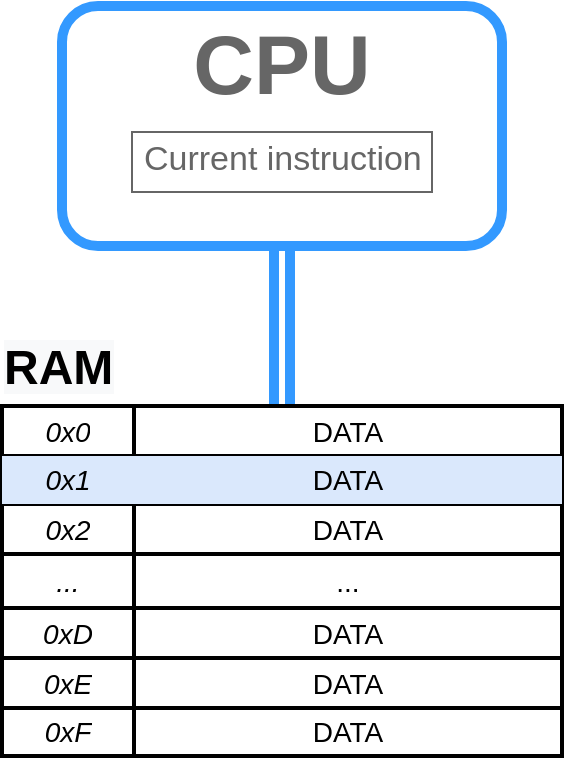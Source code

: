 <mxfile version="16.4.5" type="device"><diagram id="piDafpqhtRUU5qUU-vj8" name="Page-1"><mxGraphModel dx="1422" dy="762" grid="1" gridSize="10" guides="1" tooltips="1" connect="1" arrows="1" fold="1" page="1" pageScale="1" pageWidth="827" pageHeight="1169" math="0" shadow="0"><root><mxCell id="0"/><mxCell id="1" parent="0"/><mxCell id="JVOF7DBvnK_IMMGVgN5s-6" value="" style="rounded=1;whiteSpace=wrap;html=1;fontFamily=Helvetica;fontSize=38;fontColor=#4C0099;align=left;verticalAlign=middle;strokeWidth=5;strokeColor=#3399FF;" parent="1" vertex="1"><mxGeometry x="304" y="40" width="220" height="120.0" as="geometry"/></mxCell><mxCell id="JVOF7DBvnK_IMMGVgN5s-7" value="Current instruction" style="strokeWidth=1;shadow=0;dashed=0;align=center;html=1;shape=mxgraph.mockup.text.textBox;fontColor=#666666;align=left;fontSize=17;spacingLeft=4;spacingTop=-3;strokeColor=#666666;mainText=;fontFamily=Helvetica;" parent="1" vertex="1"><mxGeometry x="339" y="103" width="150" height="30.0" as="geometry"/></mxCell><mxCell id="JVOF7DBvnK_IMMGVgN5s-8" value="&lt;b style=&quot;font-size: 42px&quot;&gt;&lt;font color=&quot;#666666&quot;&gt;CPU&lt;/font&gt;&lt;/b&gt;" style="text;html=1;strokeColor=none;fillColor=none;align=center;verticalAlign=middle;whiteSpace=wrap;rounded=0;fontFamily=Helvetica;fontSize=42;fontColor=#000000;" parent="1" vertex="1"><mxGeometry x="319" y="49" width="190" height="41" as="geometry"/></mxCell><mxCell id="JVOF7DBvnK_IMMGVgN5s-9" style="edgeStyle=orthogonalEdgeStyle;rounded=0;orthogonalLoop=1;jettySize=auto;html=1;fontFamily=Helvetica;fontSize=38;fontColor=#000000;shape=link;strokeWidth=5;targetPerimeterSpacing=0;endSize=6;strokeColor=#3399FF;entryX=0.5;entryY=0;entryDx=0;entryDy=0;" parent="1" source="JVOF7DBvnK_IMMGVgN5s-6" target="JVOF7DBvnK_IMMGVgN5s-66" edge="1"><mxGeometry relative="1" as="geometry"><mxPoint x="130" y="100" as="targetPoint"/></mxGeometry></mxCell><mxCell id="JVOF7DBvnK_IMMGVgN5s-66" value="" style="shape=table;html=1;whiteSpace=wrap;startSize=0;container=1;collapsible=0;childLayout=tableLayout;fontSize=14;strokeColor=default;strokeWidth=2;fillColor=default;gradientColor=none;" parent="1" vertex="1"><mxGeometry x="274" y="240" width="280" height="175" as="geometry"/></mxCell><mxCell id="JVOF7DBvnK_IMMGVgN5s-88" style="shape=partialRectangle;html=1;whiteSpace=wrap;collapsible=0;dropTarget=0;pointerEvents=0;fillColor=none;top=0;left=0;bottom=0;right=0;points=[[0,0.5],[1,0.5]];portConstraint=eastwest;fontSize=14;strokeColor=default;strokeWidth=2;" parent="JVOF7DBvnK_IMMGVgN5s-66" vertex="1"><mxGeometry width="280" height="25" as="geometry"/></mxCell><mxCell id="JVOF7DBvnK_IMMGVgN5s-89" value="0x0" style="shape=partialRectangle;html=1;whiteSpace=wrap;connectable=0;fillColor=none;top=0;left=0;bottom=0;right=0;overflow=hidden;pointerEvents=1;fontSize=14;strokeColor=default;strokeWidth=2;fontStyle=2" parent="JVOF7DBvnK_IMMGVgN5s-88" vertex="1"><mxGeometry width="66" height="25" as="geometry"><mxRectangle width="66" height="25" as="alternateBounds"/></mxGeometry></mxCell><mxCell id="JVOF7DBvnK_IMMGVgN5s-90" value="DATA" style="shape=partialRectangle;html=1;whiteSpace=wrap;connectable=0;fillColor=none;top=0;left=0;bottom=0;right=0;overflow=hidden;pointerEvents=1;fontSize=14;strokeColor=default;strokeWidth=2;" parent="JVOF7DBvnK_IMMGVgN5s-88" vertex="1"><mxGeometry x="66" width="214" height="25" as="geometry"><mxRectangle width="214" height="25" as="alternateBounds"/></mxGeometry></mxCell><mxCell id="JVOF7DBvnK_IMMGVgN5s-85" style="shape=partialRectangle;html=1;whiteSpace=wrap;collapsible=0;dropTarget=0;pointerEvents=0;fillColor=none;top=0;left=0;bottom=0;right=0;points=[[0,0.5],[1,0.5]];portConstraint=eastwest;fontSize=14;strokeColor=default;strokeWidth=2;" parent="JVOF7DBvnK_IMMGVgN5s-66" vertex="1"><mxGeometry y="25" width="280" height="24" as="geometry"/></mxCell><mxCell id="JVOF7DBvnK_IMMGVgN5s-86" value="0x1" style="shape=partialRectangle;html=1;whiteSpace=wrap;connectable=0;fillColor=#dae8fc;top=0;left=0;bottom=0;right=0;overflow=hidden;pointerEvents=1;fontSize=14;strokeColor=#6c8ebf;strokeWidth=2;fontStyle=2" parent="JVOF7DBvnK_IMMGVgN5s-85" vertex="1"><mxGeometry width="66" height="24" as="geometry"><mxRectangle width="66" height="24" as="alternateBounds"/></mxGeometry></mxCell><mxCell id="JVOF7DBvnK_IMMGVgN5s-87" value="DATA" style="shape=partialRectangle;html=1;whiteSpace=wrap;connectable=0;fillColor=#dae8fc;top=0;left=0;bottom=0;right=0;overflow=hidden;pointerEvents=1;fontSize=14;strokeColor=#6c8ebf;strokeWidth=2;" parent="JVOF7DBvnK_IMMGVgN5s-85" vertex="1"><mxGeometry x="66" width="214" height="24" as="geometry"><mxRectangle width="214" height="24" as="alternateBounds"/></mxGeometry></mxCell><mxCell id="JVOF7DBvnK_IMMGVgN5s-82" style="shape=partialRectangle;html=1;whiteSpace=wrap;collapsible=0;dropTarget=0;pointerEvents=0;fillColor=none;top=0;left=0;bottom=0;right=0;points=[[0,0.5],[1,0.5]];portConstraint=eastwest;fontSize=14;strokeColor=default;strokeWidth=2;" parent="JVOF7DBvnK_IMMGVgN5s-66" vertex="1"><mxGeometry y="49" width="280" height="25" as="geometry"/></mxCell><mxCell id="JVOF7DBvnK_IMMGVgN5s-83" value="0x2" style="shape=partialRectangle;html=1;whiteSpace=wrap;connectable=0;fillColor=none;top=0;left=0;bottom=0;right=0;overflow=hidden;pointerEvents=1;fontSize=14;strokeColor=default;strokeWidth=2;fontStyle=2" parent="JVOF7DBvnK_IMMGVgN5s-82" vertex="1"><mxGeometry width="66" height="25" as="geometry"><mxRectangle width="66" height="25" as="alternateBounds"/></mxGeometry></mxCell><mxCell id="JVOF7DBvnK_IMMGVgN5s-84" value="&lt;span&gt;DATA&lt;/span&gt;" style="shape=partialRectangle;html=1;whiteSpace=wrap;connectable=0;fillColor=none;top=0;left=0;bottom=0;right=0;overflow=hidden;pointerEvents=1;fontSize=14;strokeColor=default;strokeWidth=2;" parent="JVOF7DBvnK_IMMGVgN5s-82" vertex="1"><mxGeometry x="66" width="214" height="25" as="geometry"><mxRectangle width="214" height="25" as="alternateBounds"/></mxGeometry></mxCell><mxCell id="JVOF7DBvnK_IMMGVgN5s-79" style="shape=partialRectangle;html=1;whiteSpace=wrap;collapsible=0;dropTarget=0;pointerEvents=0;fillColor=none;top=0;left=0;bottom=0;right=0;points=[[0,0.5],[1,0.5]];portConstraint=eastwest;fontSize=14;strokeColor=default;strokeWidth=2;" parent="JVOF7DBvnK_IMMGVgN5s-66" vertex="1"><mxGeometry y="74" width="280" height="27" as="geometry"/></mxCell><mxCell id="JVOF7DBvnK_IMMGVgN5s-80" value="..." style="shape=partialRectangle;html=1;whiteSpace=wrap;connectable=0;fillColor=none;top=0;left=0;bottom=0;right=0;overflow=hidden;pointerEvents=1;fontSize=14;strokeColor=default;strokeWidth=2;fontStyle=2" parent="JVOF7DBvnK_IMMGVgN5s-79" vertex="1"><mxGeometry width="66" height="27" as="geometry"><mxRectangle width="66" height="27" as="alternateBounds"/></mxGeometry></mxCell><mxCell id="JVOF7DBvnK_IMMGVgN5s-81" value="&lt;span&gt;...&lt;/span&gt;" style="shape=partialRectangle;html=1;whiteSpace=wrap;connectable=0;fillColor=none;top=0;left=0;bottom=0;right=0;overflow=hidden;pointerEvents=1;fontSize=14;strokeColor=default;strokeWidth=2;" parent="JVOF7DBvnK_IMMGVgN5s-79" vertex="1"><mxGeometry x="66" width="214" height="27" as="geometry"><mxRectangle width="214" height="27" as="alternateBounds"/></mxGeometry></mxCell><mxCell id="JVOF7DBvnK_IMMGVgN5s-67" value="" style="shape=partialRectangle;html=1;whiteSpace=wrap;collapsible=0;dropTarget=0;pointerEvents=0;fillColor=none;top=0;left=0;bottom=0;right=0;points=[[0,0.5],[1,0.5]];portConstraint=eastwest;fontSize=14;strokeColor=default;strokeWidth=2;" parent="JVOF7DBvnK_IMMGVgN5s-66" vertex="1"><mxGeometry y="101" width="280" height="25" as="geometry"/></mxCell><mxCell id="JVOF7DBvnK_IMMGVgN5s-68" value="0xD" style="shape=partialRectangle;html=1;whiteSpace=wrap;connectable=0;fillColor=none;top=0;left=0;bottom=0;right=0;overflow=hidden;pointerEvents=1;fontSize=14;strokeColor=default;strokeWidth=2;fontStyle=2" parent="JVOF7DBvnK_IMMGVgN5s-67" vertex="1"><mxGeometry width="66" height="25" as="geometry"><mxRectangle width="66" height="25" as="alternateBounds"/></mxGeometry></mxCell><mxCell id="JVOF7DBvnK_IMMGVgN5s-69" value="&lt;span&gt;DATA&lt;/span&gt;" style="shape=partialRectangle;html=1;whiteSpace=wrap;connectable=0;fillColor=none;top=0;left=0;bottom=0;right=0;overflow=hidden;pointerEvents=1;fontSize=14;strokeColor=default;strokeWidth=2;" parent="JVOF7DBvnK_IMMGVgN5s-67" vertex="1"><mxGeometry x="66" width="214" height="25" as="geometry"><mxRectangle width="214" height="25" as="alternateBounds"/></mxGeometry></mxCell><mxCell id="JVOF7DBvnK_IMMGVgN5s-71" value="" style="shape=partialRectangle;html=1;whiteSpace=wrap;collapsible=0;dropTarget=0;pointerEvents=0;fillColor=none;top=0;left=0;bottom=0;right=0;points=[[0,0.5],[1,0.5]];portConstraint=eastwest;fontSize=14;strokeColor=default;strokeWidth=2;" parent="JVOF7DBvnK_IMMGVgN5s-66" vertex="1"><mxGeometry y="126" width="280" height="25" as="geometry"/></mxCell><mxCell id="JVOF7DBvnK_IMMGVgN5s-72" value="0xE" style="shape=partialRectangle;html=1;whiteSpace=wrap;connectable=0;fillColor=none;top=0;left=0;bottom=0;right=0;overflow=hidden;pointerEvents=1;fontSize=14;strokeColor=default;strokeWidth=2;fontStyle=2" parent="JVOF7DBvnK_IMMGVgN5s-71" vertex="1"><mxGeometry width="66" height="25" as="geometry"><mxRectangle width="66" height="25" as="alternateBounds"/></mxGeometry></mxCell><mxCell id="JVOF7DBvnK_IMMGVgN5s-73" value="&lt;span&gt;DATA&lt;/span&gt;" style="shape=partialRectangle;html=1;whiteSpace=wrap;connectable=0;fillColor=none;top=0;left=0;bottom=0;right=0;overflow=hidden;pointerEvents=1;fontSize=14;strokeColor=default;strokeWidth=2;" parent="JVOF7DBvnK_IMMGVgN5s-71" vertex="1"><mxGeometry x="66" width="214" height="25" as="geometry"><mxRectangle width="214" height="25" as="alternateBounds"/></mxGeometry></mxCell><mxCell id="JVOF7DBvnK_IMMGVgN5s-75" value="" style="shape=partialRectangle;html=1;whiteSpace=wrap;collapsible=0;dropTarget=0;pointerEvents=0;fillColor=none;top=0;left=0;bottom=0;right=0;points=[[0,0.5],[1,0.5]];portConstraint=eastwest;fontSize=14;strokeColor=default;strokeWidth=2;" parent="JVOF7DBvnK_IMMGVgN5s-66" vertex="1"><mxGeometry y="151" width="280" height="24" as="geometry"/></mxCell><mxCell id="JVOF7DBvnK_IMMGVgN5s-76" value="0xF" style="shape=partialRectangle;html=1;whiteSpace=wrap;connectable=0;fillColor=none;top=0;left=0;bottom=0;right=0;overflow=hidden;pointerEvents=1;fontSize=14;strokeColor=default;strokeWidth=2;fontStyle=2" parent="JVOF7DBvnK_IMMGVgN5s-75" vertex="1"><mxGeometry width="66" height="24" as="geometry"><mxRectangle width="66" height="24" as="alternateBounds"/></mxGeometry></mxCell><mxCell id="JVOF7DBvnK_IMMGVgN5s-77" value="&lt;span&gt;DATA&lt;/span&gt;" style="shape=partialRectangle;html=1;whiteSpace=wrap;connectable=0;fillColor=none;top=0;left=0;bottom=0;right=0;overflow=hidden;pointerEvents=1;fontSize=14;strokeColor=default;strokeWidth=2;" parent="JVOF7DBvnK_IMMGVgN5s-75" vertex="1"><mxGeometry x="66" width="214" height="24" as="geometry"><mxRectangle width="214" height="24" as="alternateBounds"/></mxGeometry></mxCell><mxCell id="JVOF7DBvnK_IMMGVgN5s-91" value="&lt;span style=&quot;color: rgb(0, 0, 0); font-family: helvetica; font-size: 24px; font-style: normal; font-weight: 700; letter-spacing: normal; text-align: center; text-indent: 0px; text-transform: none; word-spacing: 0px; background-color: rgb(248, 249, 250); display: inline; float: none;&quot;&gt;RAM&lt;/span&gt;" style="text;whiteSpace=wrap;html=1;fontSize=14;" parent="1" vertex="1"><mxGeometry x="273" y="200" width="281" height="40" as="geometry"/></mxCell></root></mxGraphModel></diagram></mxfile>